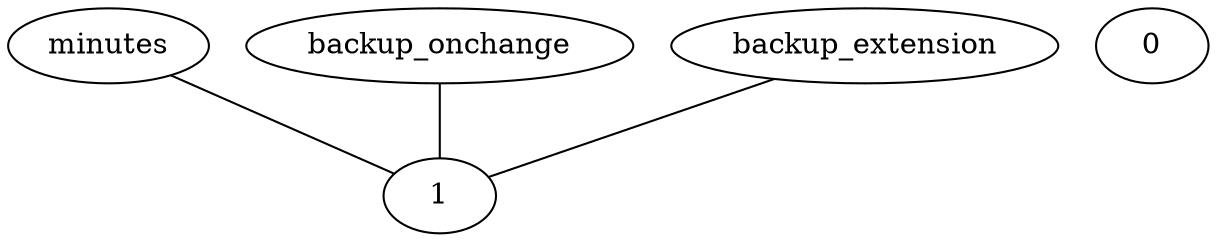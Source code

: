 graph G {
  minutes;
  backup_onchange;
  backup_extension;
  0;
  1;
  backup_onchange -- 1;
  backup_extension -- 1;
  minutes -- 1;
}

